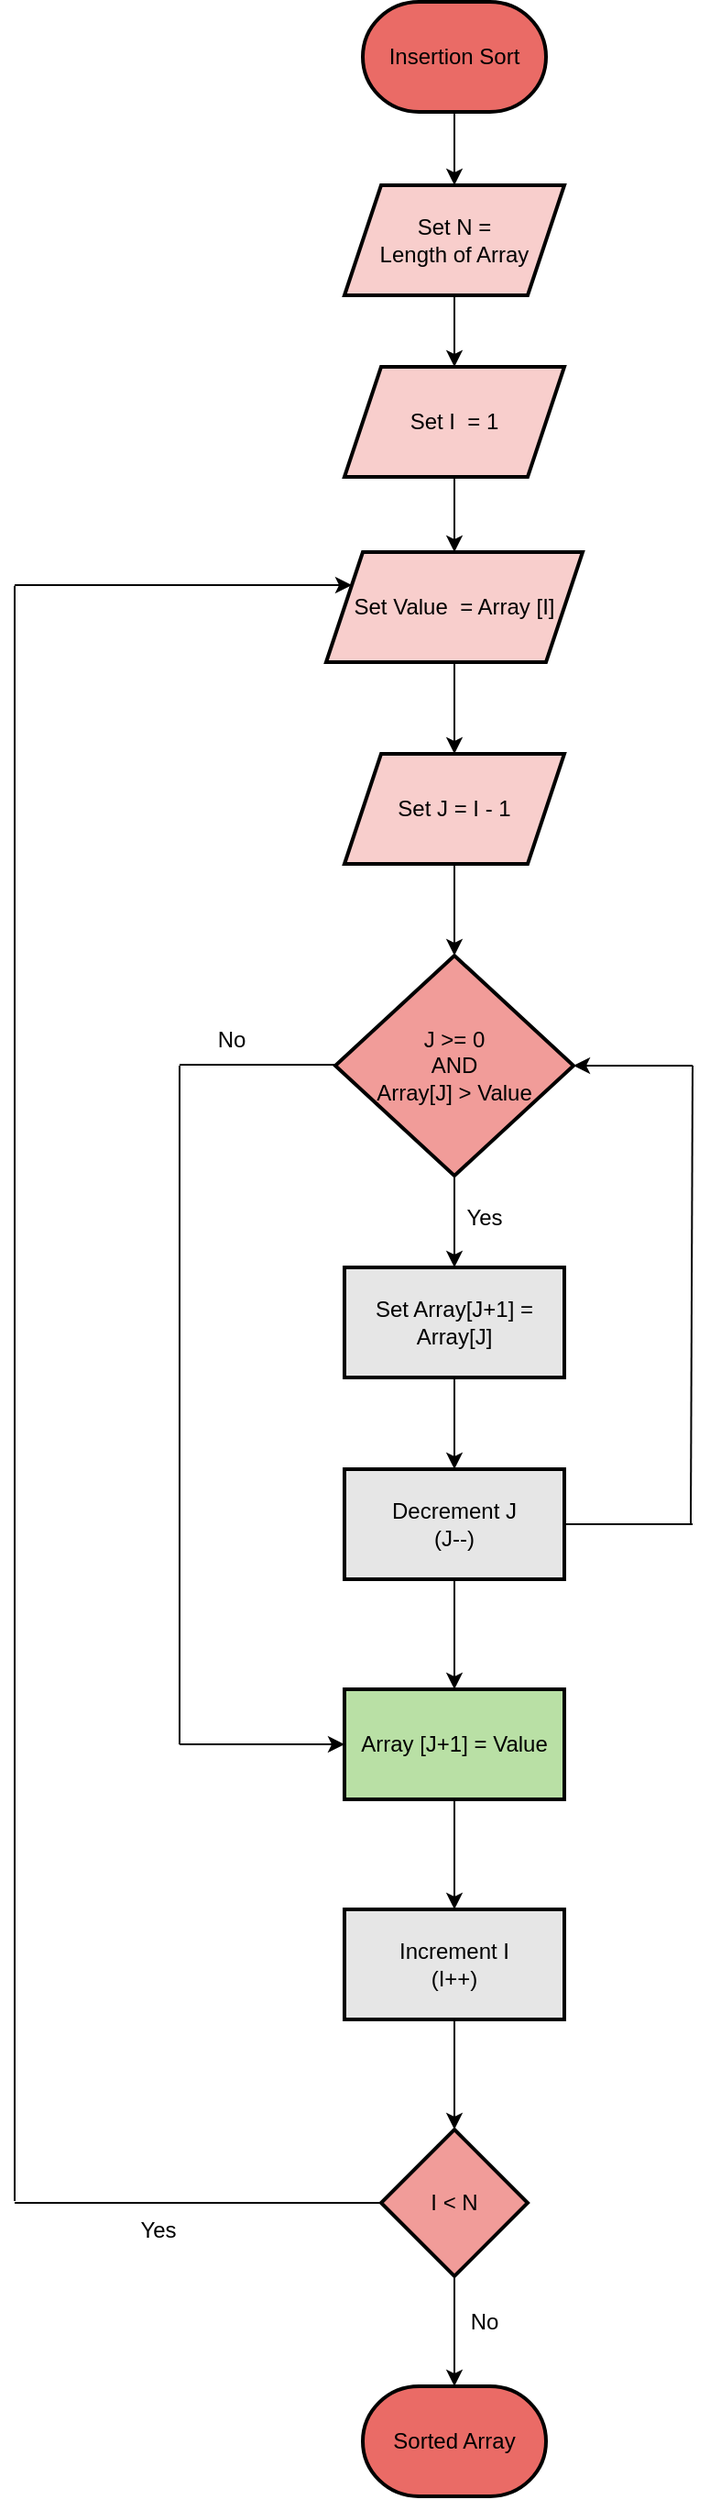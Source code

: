 <mxfile version="28.2.0">
  <diagram id="C5RBs43oDa-KdzZeNtuy" name="Page-1">
    <mxGraphModel dx="1708" dy="830" grid="1" gridSize="10" guides="1" tooltips="1" connect="1" arrows="1" fold="1" page="1" pageScale="1" pageWidth="827" pageHeight="1169" math="0" shadow="0">
      <root>
        <mxCell id="WIyWlLk6GJQsqaUBKTNV-0" />
        <mxCell id="WIyWlLk6GJQsqaUBKTNV-1" parent="WIyWlLk6GJQsqaUBKTNV-0" />
        <mxCell id="Yy9-jkvoBrsG2HOOlJAp-3" value="" style="edgeStyle=orthogonalEdgeStyle;rounded=0;orthogonalLoop=1;jettySize=auto;html=1;" parent="WIyWlLk6GJQsqaUBKTNV-1" source="Yy9-jkvoBrsG2HOOlJAp-1" target="Yy9-jkvoBrsG2HOOlJAp-2" edge="1">
          <mxGeometry relative="1" as="geometry" />
        </mxCell>
        <mxCell id="Yy9-jkvoBrsG2HOOlJAp-1" value="Insertion Sort" style="strokeWidth=2;html=1;shape=mxgraph.flowchart.terminator;whiteSpace=wrap;fillColor=#EA6B66;" parent="WIyWlLk6GJQsqaUBKTNV-1" vertex="1">
          <mxGeometry x="270" y="40" width="100" height="60" as="geometry" />
        </mxCell>
        <mxCell id="Yy9-jkvoBrsG2HOOlJAp-5" value="" style="edgeStyle=orthogonalEdgeStyle;rounded=0;orthogonalLoop=1;jettySize=auto;html=1;" parent="WIyWlLk6GJQsqaUBKTNV-1" source="Yy9-jkvoBrsG2HOOlJAp-2" target="Yy9-jkvoBrsG2HOOlJAp-4" edge="1">
          <mxGeometry relative="1" as="geometry" />
        </mxCell>
        <mxCell id="Yy9-jkvoBrsG2HOOlJAp-2" value="Set N =&lt;div&gt;Length of Array&lt;/div&gt;" style="shape=parallelogram;perimeter=parallelogramPerimeter;whiteSpace=wrap;html=1;fixedSize=1;strokeWidth=2;fillColor=#F8CECC;" parent="WIyWlLk6GJQsqaUBKTNV-1" vertex="1">
          <mxGeometry x="260" y="140" width="120" height="60" as="geometry" />
        </mxCell>
        <mxCell id="Yy9-jkvoBrsG2HOOlJAp-7" value="" style="edgeStyle=orthogonalEdgeStyle;rounded=0;orthogonalLoop=1;jettySize=auto;html=1;" parent="WIyWlLk6GJQsqaUBKTNV-1" source="Yy9-jkvoBrsG2HOOlJAp-4" target="Yy9-jkvoBrsG2HOOlJAp-6" edge="1">
          <mxGeometry relative="1" as="geometry" />
        </mxCell>
        <mxCell id="Yy9-jkvoBrsG2HOOlJAp-4" value="Set I&amp;nbsp; = 1" style="shape=parallelogram;perimeter=parallelogramPerimeter;whiteSpace=wrap;html=1;fixedSize=1;strokeWidth=2;fillColor=#F8CECC;" parent="WIyWlLk6GJQsqaUBKTNV-1" vertex="1">
          <mxGeometry x="260" y="239" width="120" height="60" as="geometry" />
        </mxCell>
        <mxCell id="Yy9-jkvoBrsG2HOOlJAp-9" value="" style="edgeStyle=orthogonalEdgeStyle;rounded=0;orthogonalLoop=1;jettySize=auto;html=1;" parent="WIyWlLk6GJQsqaUBKTNV-1" source="Yy9-jkvoBrsG2HOOlJAp-6" target="Yy9-jkvoBrsG2HOOlJAp-8" edge="1">
          <mxGeometry relative="1" as="geometry" />
        </mxCell>
        <mxCell id="Yy9-jkvoBrsG2HOOlJAp-6" value="Set Value&amp;nbsp; = Array [I]" style="shape=parallelogram;perimeter=parallelogramPerimeter;whiteSpace=wrap;html=1;fixedSize=1;strokeWidth=2;fillColor=#F8CECC;" parent="WIyWlLk6GJQsqaUBKTNV-1" vertex="1">
          <mxGeometry x="250" y="340" width="140" height="60" as="geometry" />
        </mxCell>
        <mxCell id="Yy9-jkvoBrsG2HOOlJAp-11" value="" style="edgeStyle=orthogonalEdgeStyle;rounded=0;orthogonalLoop=1;jettySize=auto;html=1;" parent="WIyWlLk6GJQsqaUBKTNV-1" source="Yy9-jkvoBrsG2HOOlJAp-8" target="Yy9-jkvoBrsG2HOOlJAp-10" edge="1">
          <mxGeometry relative="1" as="geometry" />
        </mxCell>
        <mxCell id="Yy9-jkvoBrsG2HOOlJAp-8" value="Set J = I - 1" style="shape=parallelogram;perimeter=parallelogramPerimeter;whiteSpace=wrap;html=1;fixedSize=1;strokeWidth=2;fillColor=#F8CECC;" parent="WIyWlLk6GJQsqaUBKTNV-1" vertex="1">
          <mxGeometry x="260" y="450" width="120" height="60" as="geometry" />
        </mxCell>
        <mxCell id="Yy9-jkvoBrsG2HOOlJAp-13" value="" style="edgeStyle=orthogonalEdgeStyle;rounded=0;orthogonalLoop=1;jettySize=auto;html=1;" parent="WIyWlLk6GJQsqaUBKTNV-1" source="Yy9-jkvoBrsG2HOOlJAp-10" target="Yy9-jkvoBrsG2HOOlJAp-12" edge="1">
          <mxGeometry relative="1" as="geometry" />
        </mxCell>
        <mxCell id="Yy9-jkvoBrsG2HOOlJAp-10" value="J &amp;gt;= 0&lt;div&gt;AND&lt;/div&gt;&lt;div&gt;Array[J] &amp;gt; Value&lt;/div&gt;" style="rhombus;whiteSpace=wrap;html=1;strokeWidth=2;fillColor=#F19C99;" parent="WIyWlLk6GJQsqaUBKTNV-1" vertex="1">
          <mxGeometry x="255" y="560" width="130" height="120" as="geometry" />
        </mxCell>
        <mxCell id="Yy9-jkvoBrsG2HOOlJAp-15" value="" style="edgeStyle=orthogonalEdgeStyle;rounded=0;orthogonalLoop=1;jettySize=auto;html=1;" parent="WIyWlLk6GJQsqaUBKTNV-1" source="Yy9-jkvoBrsG2HOOlJAp-12" target="Yy9-jkvoBrsG2HOOlJAp-14" edge="1">
          <mxGeometry relative="1" as="geometry" />
        </mxCell>
        <mxCell id="Yy9-jkvoBrsG2HOOlJAp-12" value="Set Array[J+1] =&lt;div&gt;Array[J]&lt;/div&gt;" style="whiteSpace=wrap;html=1;strokeWidth=2;fillColor=#E6E6E6;" parent="WIyWlLk6GJQsqaUBKTNV-1" vertex="1">
          <mxGeometry x="260" y="730" width="120" height="60" as="geometry" />
        </mxCell>
        <mxCell id="Yy9-jkvoBrsG2HOOlJAp-17" value="" style="edgeStyle=orthogonalEdgeStyle;rounded=0;orthogonalLoop=1;jettySize=auto;html=1;" parent="WIyWlLk6GJQsqaUBKTNV-1" source="Yy9-jkvoBrsG2HOOlJAp-14" target="Yy9-jkvoBrsG2HOOlJAp-16" edge="1">
          <mxGeometry relative="1" as="geometry" />
        </mxCell>
        <mxCell id="Yy9-jkvoBrsG2HOOlJAp-14" value="Decrement J&lt;div&gt;(J--)&lt;/div&gt;" style="whiteSpace=wrap;html=1;strokeWidth=2;fillColor=#E6E6E6;" parent="WIyWlLk6GJQsqaUBKTNV-1" vertex="1">
          <mxGeometry x="260" y="840" width="120" height="60" as="geometry" />
        </mxCell>
        <mxCell id="Yy9-jkvoBrsG2HOOlJAp-19" value="" style="edgeStyle=orthogonalEdgeStyle;rounded=0;orthogonalLoop=1;jettySize=auto;html=1;" parent="WIyWlLk6GJQsqaUBKTNV-1" source="Yy9-jkvoBrsG2HOOlJAp-16" target="Yy9-jkvoBrsG2HOOlJAp-18" edge="1">
          <mxGeometry relative="1" as="geometry" />
        </mxCell>
        <mxCell id="Yy9-jkvoBrsG2HOOlJAp-16" value="Array [J+1] = Value" style="whiteSpace=wrap;html=1;strokeWidth=2;fillColor=#B9E0A5;" parent="WIyWlLk6GJQsqaUBKTNV-1" vertex="1">
          <mxGeometry x="260" y="960" width="120" height="60" as="geometry" />
        </mxCell>
        <mxCell id="Yy9-jkvoBrsG2HOOlJAp-21" value="" style="edgeStyle=orthogonalEdgeStyle;rounded=0;orthogonalLoop=1;jettySize=auto;html=1;" parent="WIyWlLk6GJQsqaUBKTNV-1" source="Yy9-jkvoBrsG2HOOlJAp-18" target="Yy9-jkvoBrsG2HOOlJAp-20" edge="1">
          <mxGeometry relative="1" as="geometry" />
        </mxCell>
        <mxCell id="Yy9-jkvoBrsG2HOOlJAp-18" value="Increment I&lt;div&gt;(I++)&lt;/div&gt;" style="whiteSpace=wrap;html=1;strokeWidth=2;fillColor=#E6E6E6;" parent="WIyWlLk6GJQsqaUBKTNV-1" vertex="1">
          <mxGeometry x="260" y="1080" width="120" height="60" as="geometry" />
        </mxCell>
        <mxCell id="Yy9-jkvoBrsG2HOOlJAp-23" value="" style="edgeStyle=orthogonalEdgeStyle;rounded=0;orthogonalLoop=1;jettySize=auto;html=1;" parent="WIyWlLk6GJQsqaUBKTNV-1" source="Yy9-jkvoBrsG2HOOlJAp-20" target="Yy9-jkvoBrsG2HOOlJAp-22" edge="1">
          <mxGeometry relative="1" as="geometry" />
        </mxCell>
        <mxCell id="Yy9-jkvoBrsG2HOOlJAp-20" value="I &amp;lt; N" style="rhombus;whiteSpace=wrap;html=1;strokeWidth=2;fillColor=#F19C99;" parent="WIyWlLk6GJQsqaUBKTNV-1" vertex="1">
          <mxGeometry x="280" y="1200" width="80" height="80" as="geometry" />
        </mxCell>
        <mxCell id="Yy9-jkvoBrsG2HOOlJAp-22" value="Sorted Array" style="strokeWidth=2;html=1;shape=mxgraph.flowchart.terminator;whiteSpace=wrap;fillColor=#EA6B66;" parent="WIyWlLk6GJQsqaUBKTNV-1" vertex="1">
          <mxGeometry x="270" y="1340" width="100" height="60" as="geometry" />
        </mxCell>
        <mxCell id="Yy9-jkvoBrsG2HOOlJAp-24" value="" style="endArrow=none;html=1;rounded=0;" parent="WIyWlLk6GJQsqaUBKTNV-1" edge="1">
          <mxGeometry width="50" height="50" relative="1" as="geometry">
            <mxPoint x="170" y="619.5" as="sourcePoint" />
            <mxPoint x="255" y="619.5" as="targetPoint" />
          </mxGeometry>
        </mxCell>
        <mxCell id="Yy9-jkvoBrsG2HOOlJAp-25" value="" style="endArrow=none;html=1;rounded=0;" parent="WIyWlLk6GJQsqaUBKTNV-1" edge="1">
          <mxGeometry width="50" height="50" relative="1" as="geometry">
            <mxPoint x="170" y="990" as="sourcePoint" />
            <mxPoint x="170" y="620" as="targetPoint" />
          </mxGeometry>
        </mxCell>
        <mxCell id="Yy9-jkvoBrsG2HOOlJAp-26" value="" style="endArrow=classic;html=1;rounded=0;entryX=0;entryY=0.5;entryDx=0;entryDy=0;" parent="WIyWlLk6GJQsqaUBKTNV-1" target="Yy9-jkvoBrsG2HOOlJAp-16" edge="1">
          <mxGeometry width="50" height="50" relative="1" as="geometry">
            <mxPoint x="170" y="990" as="sourcePoint" />
            <mxPoint x="220" y="930" as="targetPoint" />
          </mxGeometry>
        </mxCell>
        <mxCell id="Yy9-jkvoBrsG2HOOlJAp-27" value="" style="endArrow=none;html=1;rounded=0;" parent="WIyWlLk6GJQsqaUBKTNV-1" edge="1">
          <mxGeometry width="50" height="50" relative="1" as="geometry">
            <mxPoint x="380" y="870" as="sourcePoint" />
            <mxPoint x="450" y="870" as="targetPoint" />
          </mxGeometry>
        </mxCell>
        <mxCell id="Yy9-jkvoBrsG2HOOlJAp-28" value="" style="endArrow=none;html=1;rounded=0;" parent="WIyWlLk6GJQsqaUBKTNV-1" edge="1">
          <mxGeometry width="50" height="50" relative="1" as="geometry">
            <mxPoint x="449" y="870" as="sourcePoint" />
            <mxPoint x="450" y="620" as="targetPoint" />
          </mxGeometry>
        </mxCell>
        <mxCell id="Yy9-jkvoBrsG2HOOlJAp-29" value="" style="endArrow=classic;html=1;rounded=0;" parent="WIyWlLk6GJQsqaUBKTNV-1" target="Yy9-jkvoBrsG2HOOlJAp-10" edge="1">
          <mxGeometry width="50" height="50" relative="1" as="geometry">
            <mxPoint x="450" y="620" as="sourcePoint" />
            <mxPoint x="500" y="570" as="targetPoint" />
          </mxGeometry>
        </mxCell>
        <mxCell id="Yy9-jkvoBrsG2HOOlJAp-30" value="" style="endArrow=none;html=1;rounded=0;" parent="WIyWlLk6GJQsqaUBKTNV-1" edge="1">
          <mxGeometry width="50" height="50" relative="1" as="geometry">
            <mxPoint x="80" y="1240" as="sourcePoint" />
            <mxPoint x="280" y="1240" as="targetPoint" />
          </mxGeometry>
        </mxCell>
        <mxCell id="Yy9-jkvoBrsG2HOOlJAp-31" value="" style="endArrow=none;html=1;rounded=0;" parent="WIyWlLk6GJQsqaUBKTNV-1" edge="1">
          <mxGeometry width="50" height="50" relative="1" as="geometry">
            <mxPoint x="80" y="1239" as="sourcePoint" />
            <mxPoint x="80" y="358.333" as="targetPoint" />
          </mxGeometry>
        </mxCell>
        <mxCell id="Yy9-jkvoBrsG2HOOlJAp-32" value="" style="endArrow=classic;html=1;rounded=0;entryX=0;entryY=0.25;entryDx=0;entryDy=0;" parent="WIyWlLk6GJQsqaUBKTNV-1" target="Yy9-jkvoBrsG2HOOlJAp-6" edge="1">
          <mxGeometry width="50" height="50" relative="1" as="geometry">
            <mxPoint x="80" y="358" as="sourcePoint" />
            <mxPoint x="130" y="310" as="targetPoint" />
          </mxGeometry>
        </mxCell>
        <mxCell id="Yy9-jkvoBrsG2HOOlJAp-33" value="No" style="text;html=1;align=center;verticalAlign=middle;resizable=0;points=[];autosize=1;strokeColor=none;fillColor=none;" parent="WIyWlLk6GJQsqaUBKTNV-1" vertex="1">
          <mxGeometry x="178" y="591" width="40" height="30" as="geometry" />
        </mxCell>
        <mxCell id="Yy9-jkvoBrsG2HOOlJAp-34" value="Yes" style="text;html=1;align=center;verticalAlign=middle;resizable=0;points=[];autosize=1;strokeColor=none;fillColor=none;" parent="WIyWlLk6GJQsqaUBKTNV-1" vertex="1">
          <mxGeometry x="316" y="688" width="40" height="30" as="geometry" />
        </mxCell>
        <mxCell id="Yy9-jkvoBrsG2HOOlJAp-35" value="Yes" style="text;html=1;align=center;verticalAlign=middle;resizable=0;points=[];autosize=1;strokeColor=none;fillColor=none;" parent="WIyWlLk6GJQsqaUBKTNV-1" vertex="1">
          <mxGeometry x="138" y="1240" width="40" height="30" as="geometry" />
        </mxCell>
        <mxCell id="Yy9-jkvoBrsG2HOOlJAp-36" value="No" style="text;html=1;align=center;verticalAlign=middle;resizable=0;points=[];autosize=1;strokeColor=none;fillColor=none;" parent="WIyWlLk6GJQsqaUBKTNV-1" vertex="1">
          <mxGeometry x="316" y="1290" width="40" height="30" as="geometry" />
        </mxCell>
      </root>
    </mxGraphModel>
  </diagram>
</mxfile>
